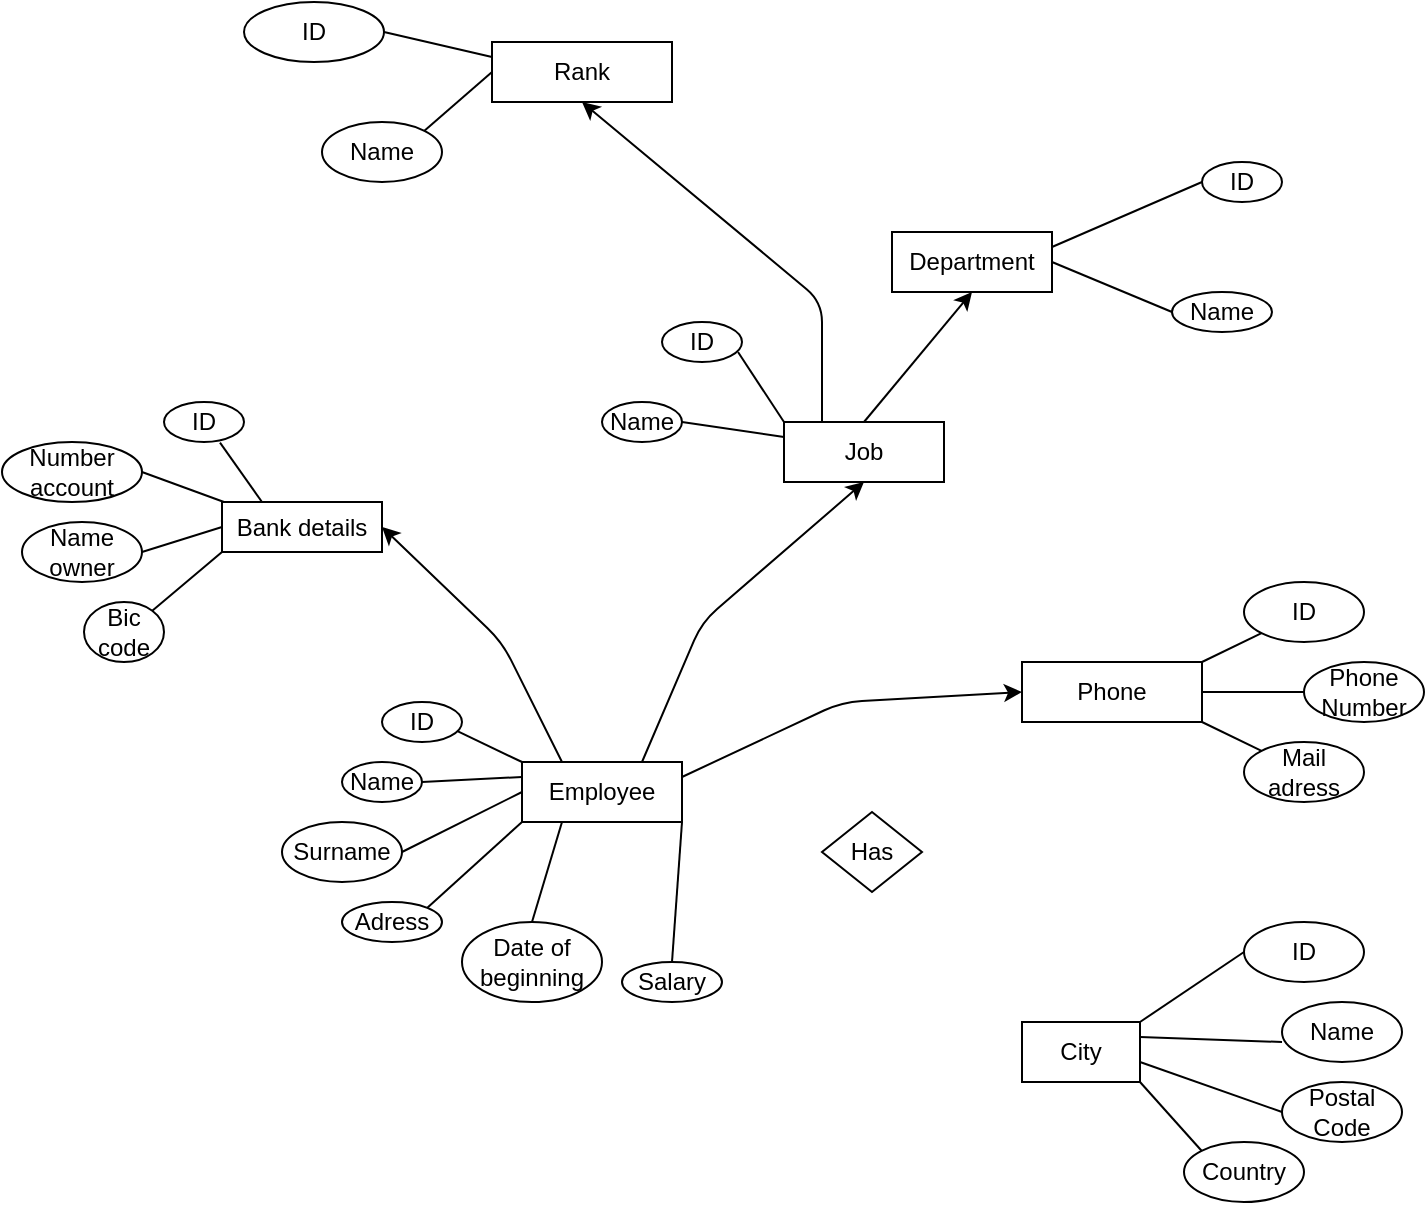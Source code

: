 <mxfile version="14.4.4" type="github">
  <diagram id="dUKlriAhat97oubzxFMH" name="Page-1">
    <mxGraphModel dx="1422" dy="791" grid="1" gridSize="10" guides="1" tooltips="1" connect="1" arrows="1" fold="1" page="1" pageScale="1" pageWidth="827" pageHeight="1169" math="0" shadow="0">
      <root>
        <mxCell id="0" />
        <mxCell id="1" parent="0" />
        <mxCell id="S6z84EZazb9VoYRG6gCT-1" value="Employee" style="rounded=0;whiteSpace=wrap;html=1;" parent="1" vertex="1">
          <mxGeometry x="290" y="420" width="80" height="30" as="geometry" />
        </mxCell>
        <mxCell id="S6z84EZazb9VoYRG6gCT-2" value="Adress" style="ellipse;whiteSpace=wrap;html=1;" parent="1" vertex="1">
          <mxGeometry x="200" y="490" width="50" height="20" as="geometry" />
        </mxCell>
        <mxCell id="S6z84EZazb9VoYRG6gCT-3" value="Mail adress" style="ellipse;whiteSpace=wrap;html=1;" parent="1" vertex="1">
          <mxGeometry x="651" y="410" width="60" height="30" as="geometry" />
        </mxCell>
        <mxCell id="S6z84EZazb9VoYRG6gCT-4" value="Surname" style="ellipse;whiteSpace=wrap;html=1;" parent="1" vertex="1">
          <mxGeometry x="170" y="450" width="60" height="30" as="geometry" />
        </mxCell>
        <mxCell id="S6z84EZazb9VoYRG6gCT-5" value="Name" style="ellipse;whiteSpace=wrap;html=1;" parent="1" vertex="1">
          <mxGeometry x="200" y="420" width="40" height="20" as="geometry" />
        </mxCell>
        <mxCell id="S6z84EZazb9VoYRG6gCT-6" value="ID" style="ellipse;whiteSpace=wrap;html=1;" parent="1" vertex="1">
          <mxGeometry x="220" y="390" width="40" height="20" as="geometry" />
        </mxCell>
        <mxCell id="S6z84EZazb9VoYRG6gCT-7" value="Date of beginning" style="ellipse;whiteSpace=wrap;html=1;" parent="1" vertex="1">
          <mxGeometry x="260" y="500" width="70" height="40" as="geometry" />
        </mxCell>
        <mxCell id="S6z84EZazb9VoYRG6gCT-8" value="" style="endArrow=none;html=1;entryX=0;entryY=0.5;entryDx=0;entryDy=0;" parent="1" target="S6z84EZazb9VoYRG6gCT-1" edge="1">
          <mxGeometry width="50" height="50" relative="1" as="geometry">
            <mxPoint x="230" y="465" as="sourcePoint" />
            <mxPoint x="290" y="430" as="targetPoint" />
          </mxGeometry>
        </mxCell>
        <mxCell id="S6z84EZazb9VoYRG6gCT-9" value="" style="endArrow=none;html=1;entryX=0;entryY=0.25;entryDx=0;entryDy=0;exitX=1;exitY=0.5;exitDx=0;exitDy=0;" parent="1" source="S6z84EZazb9VoYRG6gCT-5" target="S6z84EZazb9VoYRG6gCT-1" edge="1">
          <mxGeometry width="50" height="50" relative="1" as="geometry">
            <mxPoint x="240" y="475" as="sourcePoint" />
            <mxPoint x="301.04" y="456.19" as="targetPoint" />
          </mxGeometry>
        </mxCell>
        <mxCell id="S6z84EZazb9VoYRG6gCT-10" value="" style="endArrow=none;html=1;entryX=0;entryY=0;entryDx=0;entryDy=0;exitX=0.943;exitY=0.73;exitDx=0;exitDy=0;exitPerimeter=0;" parent="1" source="S6z84EZazb9VoYRG6gCT-6" target="S6z84EZazb9VoYRG6gCT-1" edge="1">
          <mxGeometry width="50" height="50" relative="1" as="geometry">
            <mxPoint x="258.96" y="409.41" as="sourcePoint" />
            <mxPoint x="320.0" y="390.6" as="targetPoint" />
          </mxGeometry>
        </mxCell>
        <mxCell id="S6z84EZazb9VoYRG6gCT-11" value="" style="endArrow=none;html=1;entryX=0;entryY=1;entryDx=0;entryDy=0;exitX=1;exitY=0;exitDx=0;exitDy=0;" parent="1" source="S6z84EZazb9VoYRG6gCT-2" target="S6z84EZazb9VoYRG6gCT-1" edge="1">
          <mxGeometry width="50" height="50" relative="1" as="geometry">
            <mxPoint x="260" y="495" as="sourcePoint" />
            <mxPoint x="321.04" y="476.19" as="targetPoint" />
          </mxGeometry>
        </mxCell>
        <mxCell id="S6z84EZazb9VoYRG6gCT-13" value="" style="endArrow=none;html=1;entryX=0.25;entryY=1;entryDx=0;entryDy=0;exitX=0.5;exitY=0;exitDx=0;exitDy=0;" parent="1" source="S6z84EZazb9VoYRG6gCT-7" target="S6z84EZazb9VoYRG6gCT-1" edge="1">
          <mxGeometry width="50" height="50" relative="1" as="geometry">
            <mxPoint x="301.32" y="521.16" as="sourcePoint" />
            <mxPoint x="320" y="460" as="targetPoint" />
          </mxGeometry>
        </mxCell>
        <mxCell id="S6z84EZazb9VoYRG6gCT-14" value="Phone" style="rounded=0;whiteSpace=wrap;html=1;" parent="1" vertex="1">
          <mxGeometry x="540" y="370" width="90" height="30" as="geometry" />
        </mxCell>
        <mxCell id="S6z84EZazb9VoYRG6gCT-15" value="ID" style="ellipse;whiteSpace=wrap;html=1;" parent="1" vertex="1">
          <mxGeometry x="651" y="330" width="60" height="30" as="geometry" />
        </mxCell>
        <mxCell id="S6z84EZazb9VoYRG6gCT-16" value="Phone Number" style="ellipse;whiteSpace=wrap;html=1;" parent="1" vertex="1">
          <mxGeometry x="681" y="370" width="60" height="30" as="geometry" />
        </mxCell>
        <mxCell id="S6z84EZazb9VoYRG6gCT-17" value="" style="endArrow=none;html=1;entryX=0;entryY=1;entryDx=0;entryDy=0;exitX=1;exitY=0;exitDx=0;exitDy=0;" parent="1" source="S6z84EZazb9VoYRG6gCT-14" target="S6z84EZazb9VoYRG6gCT-15" edge="1">
          <mxGeometry width="50" height="50" relative="1" as="geometry">
            <mxPoint x="451" y="450" as="sourcePoint" />
            <mxPoint x="501" y="400" as="targetPoint" />
          </mxGeometry>
        </mxCell>
        <mxCell id="S6z84EZazb9VoYRG6gCT-18" value="" style="endArrow=none;html=1;entryX=0;entryY=0.5;entryDx=0;entryDy=0;exitX=1;exitY=0.5;exitDx=0;exitDy=0;" parent="1" source="S6z84EZazb9VoYRG6gCT-14" target="S6z84EZazb9VoYRG6gCT-16" edge="1">
          <mxGeometry width="50" height="50" relative="1" as="geometry">
            <mxPoint x="640" y="380" as="sourcePoint" />
            <mxPoint x="669.787" y="365.607" as="targetPoint" />
          </mxGeometry>
        </mxCell>
        <mxCell id="S6z84EZazb9VoYRG6gCT-19" value="" style="endArrow=none;html=1;entryX=0;entryY=0;entryDx=0;entryDy=0;exitX=1;exitY=1;exitDx=0;exitDy=0;" parent="1" source="S6z84EZazb9VoYRG6gCT-14" target="S6z84EZazb9VoYRG6gCT-3" edge="1">
          <mxGeometry width="50" height="50" relative="1" as="geometry">
            <mxPoint x="650" y="390" as="sourcePoint" />
            <mxPoint x="679.787" y="375.607" as="targetPoint" />
          </mxGeometry>
        </mxCell>
        <mxCell id="S6z84EZazb9VoYRG6gCT-20" value="Has" style="rhombus;whiteSpace=wrap;html=1;" parent="1" vertex="1">
          <mxGeometry x="440" y="445" width="50" height="40" as="geometry" />
        </mxCell>
        <mxCell id="S6z84EZazb9VoYRG6gCT-23" value="Bank details" style="rounded=0;whiteSpace=wrap;html=1;" parent="1" vertex="1">
          <mxGeometry x="140" y="290" width="80" height="25" as="geometry" />
        </mxCell>
        <mxCell id="S6z84EZazb9VoYRG6gCT-24" value="ID" style="ellipse;whiteSpace=wrap;html=1;" parent="1" vertex="1">
          <mxGeometry x="111" y="240" width="40" height="20" as="geometry" />
        </mxCell>
        <mxCell id="S6z84EZazb9VoYRG6gCT-25" value="Number account" style="ellipse;whiteSpace=wrap;html=1;" parent="1" vertex="1">
          <mxGeometry x="30" y="260" width="70" height="30" as="geometry" />
        </mxCell>
        <mxCell id="S6z84EZazb9VoYRG6gCT-26" value="Name owner" style="ellipse;whiteSpace=wrap;html=1;" parent="1" vertex="1">
          <mxGeometry x="40" y="300" width="60" height="30" as="geometry" />
        </mxCell>
        <mxCell id="S6z84EZazb9VoYRG6gCT-28" style="edgeStyle=orthogonalEdgeStyle;rounded=0;orthogonalLoop=1;jettySize=auto;html=1;exitX=0.5;exitY=1;exitDx=0;exitDy=0;" parent="1" source="S6z84EZazb9VoYRG6gCT-26" target="S6z84EZazb9VoYRG6gCT-26" edge="1">
          <mxGeometry relative="1" as="geometry" />
        </mxCell>
        <mxCell id="S6z84EZazb9VoYRG6gCT-29" value="Bic code" style="ellipse;whiteSpace=wrap;html=1;" parent="1" vertex="1">
          <mxGeometry x="71" y="340" width="40" height="30" as="geometry" />
        </mxCell>
        <mxCell id="S6z84EZazb9VoYRG6gCT-30" value="" style="endArrow=none;html=1;exitX=0.7;exitY=1.017;exitDx=0;exitDy=0;entryX=0.25;entryY=0;entryDx=0;entryDy=0;exitPerimeter=0;" parent="1" source="S6z84EZazb9VoYRG6gCT-24" target="S6z84EZazb9VoYRG6gCT-23" edge="1">
          <mxGeometry width="50" height="50" relative="1" as="geometry">
            <mxPoint x="261" y="370" as="sourcePoint" />
            <mxPoint x="311" y="320" as="targetPoint" />
          </mxGeometry>
        </mxCell>
        <mxCell id="S6z84EZazb9VoYRG6gCT-31" value="" style="endArrow=none;html=1;exitX=1;exitY=0.5;exitDx=0;exitDy=0;" parent="1" source="S6z84EZazb9VoYRG6gCT-25" edge="1">
          <mxGeometry width="50" height="50" relative="1" as="geometry">
            <mxPoint x="155.346" y="266.968" as="sourcePoint" />
            <mxPoint x="141" y="290" as="targetPoint" />
          </mxGeometry>
        </mxCell>
        <mxCell id="S6z84EZazb9VoYRG6gCT-32" value="" style="endArrow=none;html=1;exitX=1;exitY=0.5;exitDx=0;exitDy=0;entryX=0;entryY=0.5;entryDx=0;entryDy=0;" parent="1" source="S6z84EZazb9VoYRG6gCT-26" target="S6z84EZazb9VoYRG6gCT-23" edge="1">
          <mxGeometry width="50" height="50" relative="1" as="geometry">
            <mxPoint x="165.346" y="276.968" as="sourcePoint" />
            <mxPoint x="180" y="310" as="targetPoint" />
          </mxGeometry>
        </mxCell>
        <mxCell id="S6z84EZazb9VoYRG6gCT-33" value="" style="endArrow=none;html=1;exitX=1;exitY=0;exitDx=0;exitDy=0;entryX=0;entryY=1;entryDx=0;entryDy=0;" parent="1" source="S6z84EZazb9VoYRG6gCT-29" target="S6z84EZazb9VoYRG6gCT-23" edge="1">
          <mxGeometry width="50" height="50" relative="1" as="geometry">
            <mxPoint x="175.346" y="286.968" as="sourcePoint" />
            <mxPoint x="190" y="320" as="targetPoint" />
          </mxGeometry>
        </mxCell>
        <mxCell id="S6z84EZazb9VoYRG6gCT-34" value="City" style="rounded=0;whiteSpace=wrap;html=1;" parent="1" vertex="1">
          <mxGeometry x="540" y="550" width="59" height="30" as="geometry" />
        </mxCell>
        <mxCell id="S6z84EZazb9VoYRG6gCT-35" value="Name" style="ellipse;whiteSpace=wrap;html=1;" parent="1" vertex="1">
          <mxGeometry x="670" y="540" width="60" height="30" as="geometry" />
        </mxCell>
        <mxCell id="S6z84EZazb9VoYRG6gCT-36" value="Postal Code" style="ellipse;whiteSpace=wrap;html=1;" parent="1" vertex="1">
          <mxGeometry x="670" y="580" width="60" height="30" as="geometry" />
        </mxCell>
        <mxCell id="S6z84EZazb9VoYRG6gCT-37" value="Country" style="ellipse;whiteSpace=wrap;html=1;" parent="1" vertex="1">
          <mxGeometry x="621" y="610" width="60" height="30" as="geometry" />
        </mxCell>
        <mxCell id="S6z84EZazb9VoYRG6gCT-38" value="" style="endArrow=none;html=1;exitX=1;exitY=1;exitDx=0;exitDy=0;entryX=0;entryY=0;entryDx=0;entryDy=0;" parent="1" source="S6z84EZazb9VoYRG6gCT-34" target="S6z84EZazb9VoYRG6gCT-37" edge="1">
          <mxGeometry width="50" height="50" relative="1" as="geometry">
            <mxPoint x="410" y="560" as="sourcePoint" />
            <mxPoint x="460" y="510" as="targetPoint" />
          </mxGeometry>
        </mxCell>
        <mxCell id="S6z84EZazb9VoYRG6gCT-39" value="" style="endArrow=none;html=1;entryX=1;entryY=0.667;entryDx=0;entryDy=0;exitX=0;exitY=0.5;exitDx=0;exitDy=0;entryPerimeter=0;" parent="1" source="S6z84EZazb9VoYRG6gCT-36" target="S6z84EZazb9VoYRG6gCT-34" edge="1">
          <mxGeometry width="50" height="50" relative="1" as="geometry">
            <mxPoint x="420" y="570" as="sourcePoint" />
            <mxPoint x="470" y="520" as="targetPoint" />
          </mxGeometry>
        </mxCell>
        <mxCell id="S6z84EZazb9VoYRG6gCT-40" value="" style="endArrow=none;html=1;exitX=1;exitY=0.25;exitDx=0;exitDy=0;entryX=0;entryY=0.667;entryDx=0;entryDy=0;entryPerimeter=0;" parent="1" source="S6z84EZazb9VoYRG6gCT-34" target="S6z84EZazb9VoYRG6gCT-35" edge="1">
          <mxGeometry width="50" height="50" relative="1" as="geometry">
            <mxPoint x="430" y="580" as="sourcePoint" />
            <mxPoint x="480" y="530" as="targetPoint" />
          </mxGeometry>
        </mxCell>
        <mxCell id="S6z84EZazb9VoYRG6gCT-41" value="Department" style="rounded=0;whiteSpace=wrap;html=1;" parent="1" vertex="1">
          <mxGeometry x="475" y="155" width="80" height="30" as="geometry" />
        </mxCell>
        <mxCell id="S6z84EZazb9VoYRG6gCT-42" value="ID" style="ellipse;whiteSpace=wrap;html=1;" parent="1" vertex="1">
          <mxGeometry x="651" y="500" width="60" height="30" as="geometry" />
        </mxCell>
        <mxCell id="S6z84EZazb9VoYRG6gCT-43" value="" style="endArrow=none;html=1;entryX=0;entryY=0.5;entryDx=0;entryDy=0;" parent="1" target="S6z84EZazb9VoYRG6gCT-42" edge="1">
          <mxGeometry width="50" height="50" relative="1" as="geometry">
            <mxPoint x="599" y="550" as="sourcePoint" />
            <mxPoint x="670.0" y="532.51" as="targetPoint" />
          </mxGeometry>
        </mxCell>
        <mxCell id="S6z84EZazb9VoYRG6gCT-45" value="ID" style="ellipse;whiteSpace=wrap;html=1;" parent="1" vertex="1">
          <mxGeometry x="630" y="120" width="40" height="20" as="geometry" />
        </mxCell>
        <mxCell id="S6z84EZazb9VoYRG6gCT-46" value="Name" style="ellipse;whiteSpace=wrap;html=1;" parent="1" vertex="1">
          <mxGeometry x="615" y="185" width="50" height="20" as="geometry" />
        </mxCell>
        <mxCell id="S6z84EZazb9VoYRG6gCT-47" value="" style="endArrow=none;html=1;exitX=0;exitY=0.5;exitDx=0;exitDy=0;entryX=1;entryY=0.25;entryDx=0;entryDy=0;" parent="1" source="S6z84EZazb9VoYRG6gCT-45" target="S6z84EZazb9VoYRG6gCT-41" edge="1">
          <mxGeometry width="50" height="50" relative="1" as="geometry">
            <mxPoint x="636" y="325" as="sourcePoint" />
            <mxPoint x="686" y="275" as="targetPoint" />
          </mxGeometry>
        </mxCell>
        <mxCell id="S6z84EZazb9VoYRG6gCT-48" value="" style="endArrow=none;html=1;exitX=0;exitY=0.5;exitDx=0;exitDy=0;entryX=1;entryY=0.5;entryDx=0;entryDy=0;" parent="1" source="S6z84EZazb9VoYRG6gCT-46" target="S6z84EZazb9VoYRG6gCT-41" edge="1">
          <mxGeometry width="50" height="50" relative="1" as="geometry">
            <mxPoint x="761" y="165" as="sourcePoint" />
            <mxPoint x="726" y="182.5" as="targetPoint" />
          </mxGeometry>
        </mxCell>
        <mxCell id="7Pe9qCtPHlcF41btI4ql-4" value="Job" style="rounded=0;whiteSpace=wrap;html=1;" vertex="1" parent="1">
          <mxGeometry x="421" y="250" width="80" height="30" as="geometry" />
        </mxCell>
        <mxCell id="7Pe9qCtPHlcF41btI4ql-7" value="Name" style="ellipse;whiteSpace=wrap;html=1;" vertex="1" parent="1">
          <mxGeometry x="330" y="240" width="40" height="20" as="geometry" />
        </mxCell>
        <mxCell id="7Pe9qCtPHlcF41btI4ql-8" value="ID" style="ellipse;whiteSpace=wrap;html=1;" vertex="1" parent="1">
          <mxGeometry x="360" y="200" width="40" height="20" as="geometry" />
        </mxCell>
        <mxCell id="7Pe9qCtPHlcF41btI4ql-11" value="" style="endArrow=none;html=1;entryX=0;entryY=0.25;entryDx=0;entryDy=0;exitX=1;exitY=0.5;exitDx=0;exitDy=0;" edge="1" parent="1" source="7Pe9qCtPHlcF41btI4ql-7" target="7Pe9qCtPHlcF41btI4ql-4">
          <mxGeometry width="50" height="50" relative="1" as="geometry">
            <mxPoint x="380" y="305" as="sourcePoint" />
            <mxPoint x="441.04" y="286.19" as="targetPoint" />
          </mxGeometry>
        </mxCell>
        <mxCell id="7Pe9qCtPHlcF41btI4ql-12" value="" style="endArrow=none;html=1;entryX=0;entryY=0;entryDx=0;entryDy=0;" edge="1" parent="1" target="7Pe9qCtPHlcF41btI4ql-4">
          <mxGeometry width="50" height="50" relative="1" as="geometry">
            <mxPoint x="398" y="215" as="sourcePoint" />
            <mxPoint x="460" y="220.6" as="targetPoint" />
          </mxGeometry>
        </mxCell>
        <mxCell id="7Pe9qCtPHlcF41btI4ql-29" value="Rank" style="rounded=0;whiteSpace=wrap;html=1;" vertex="1" parent="1">
          <mxGeometry x="275" y="60" width="90" height="30" as="geometry" />
        </mxCell>
        <mxCell id="7Pe9qCtPHlcF41btI4ql-30" value="ID" style="ellipse;whiteSpace=wrap;html=1;" vertex="1" parent="1">
          <mxGeometry x="151" y="40" width="70" height="30" as="geometry" />
        </mxCell>
        <mxCell id="7Pe9qCtPHlcF41btI4ql-31" value="Name" style="ellipse;whiteSpace=wrap;html=1;" vertex="1" parent="1">
          <mxGeometry x="190" y="100" width="60" height="30" as="geometry" />
        </mxCell>
        <mxCell id="7Pe9qCtPHlcF41btI4ql-32" value="" style="endArrow=none;html=1;entryX=1;entryY=0.5;entryDx=0;entryDy=0;exitX=0;exitY=0.25;exitDx=0;exitDy=0;" edge="1" parent="1" source="7Pe9qCtPHlcF41btI4ql-29" target="7Pe9qCtPHlcF41btI4ql-30">
          <mxGeometry width="50" height="50" relative="1" as="geometry">
            <mxPoint x="186" y="140" as="sourcePoint" />
            <mxPoint x="236" y="90" as="targetPoint" />
          </mxGeometry>
        </mxCell>
        <mxCell id="7Pe9qCtPHlcF41btI4ql-33" value="" style="endArrow=none;html=1;entryX=1;entryY=0;entryDx=0;entryDy=0;exitX=0;exitY=0.5;exitDx=0;exitDy=0;" edge="1" parent="1" source="7Pe9qCtPHlcF41btI4ql-29" target="7Pe9qCtPHlcF41btI4ql-31">
          <mxGeometry width="50" height="50" relative="1" as="geometry">
            <mxPoint x="375" y="70" as="sourcePoint" />
            <mxPoint x="404.787" y="55.607" as="targetPoint" />
          </mxGeometry>
        </mxCell>
        <mxCell id="7Pe9qCtPHlcF41btI4ql-35" value="Salary" style="ellipse;whiteSpace=wrap;html=1;" vertex="1" parent="1">
          <mxGeometry x="340" y="520" width="50" height="20" as="geometry" />
        </mxCell>
        <mxCell id="7Pe9qCtPHlcF41btI4ql-36" value="" style="endArrow=none;html=1;entryX=1;entryY=1;entryDx=0;entryDy=0;exitX=0.5;exitY=0;exitDx=0;exitDy=0;" edge="1" parent="1" source="7Pe9qCtPHlcF41btI4ql-35" target="S6z84EZazb9VoYRG6gCT-1">
          <mxGeometry width="50" height="50" relative="1" as="geometry">
            <mxPoint x="400" y="525" as="sourcePoint" />
            <mxPoint x="430" y="480" as="targetPoint" />
          </mxGeometry>
        </mxCell>
        <mxCell id="7Pe9qCtPHlcF41btI4ql-37" value="" style="endArrow=classic;html=1;exitX=0.75;exitY=0;exitDx=0;exitDy=0;entryX=0.5;entryY=1;entryDx=0;entryDy=0;" edge="1" parent="1" source="S6z84EZazb9VoYRG6gCT-1" target="7Pe9qCtPHlcF41btI4ql-4">
          <mxGeometry width="50" height="50" relative="1" as="geometry">
            <mxPoint x="490" y="370" as="sourcePoint" />
            <mxPoint x="330" y="300" as="targetPoint" />
            <Array as="points">
              <mxPoint x="380" y="350" />
            </Array>
          </mxGeometry>
        </mxCell>
        <mxCell id="7Pe9qCtPHlcF41btI4ql-38" value="" style="endArrow=classic;html=1;exitX=1;exitY=0.25;exitDx=0;exitDy=0;entryX=0;entryY=0.5;entryDx=0;entryDy=0;" edge="1" parent="1" source="S6z84EZazb9VoYRG6gCT-1" target="S6z84EZazb9VoYRG6gCT-14">
          <mxGeometry width="50" height="50" relative="1" as="geometry">
            <mxPoint x="490" y="370" as="sourcePoint" />
            <mxPoint x="540" y="320" as="targetPoint" />
            <Array as="points">
              <mxPoint x="450" y="390" />
            </Array>
          </mxGeometry>
        </mxCell>
        <mxCell id="7Pe9qCtPHlcF41btI4ql-39" value="" style="endArrow=classic;html=1;exitX=0.25;exitY=0;exitDx=0;exitDy=0;entryX=1;entryY=0.5;entryDx=0;entryDy=0;" edge="1" parent="1" source="S6z84EZazb9VoYRG6gCT-1" target="S6z84EZazb9VoYRG6gCT-23">
          <mxGeometry width="50" height="50" relative="1" as="geometry">
            <mxPoint x="490" y="370" as="sourcePoint" />
            <mxPoint x="540" y="320" as="targetPoint" />
            <Array as="points">
              <mxPoint x="280" y="360" />
            </Array>
          </mxGeometry>
        </mxCell>
        <mxCell id="7Pe9qCtPHlcF41btI4ql-40" value="" style="endArrow=classic;html=1;entryX=0.5;entryY=1;entryDx=0;entryDy=0;exitX=0.5;exitY=0;exitDx=0;exitDy=0;" edge="1" parent="1" source="7Pe9qCtPHlcF41btI4ql-4" target="S6z84EZazb9VoYRG6gCT-41">
          <mxGeometry width="50" height="50" relative="1" as="geometry">
            <mxPoint x="475" y="250" as="sourcePoint" />
            <mxPoint x="525" y="200" as="targetPoint" />
          </mxGeometry>
        </mxCell>
        <mxCell id="7Pe9qCtPHlcF41btI4ql-41" value="" style="endArrow=classic;html=1;entryX=0.5;entryY=1;entryDx=0;entryDy=0;" edge="1" parent="1" target="7Pe9qCtPHlcF41btI4ql-29">
          <mxGeometry width="50" height="50" relative="1" as="geometry">
            <mxPoint x="440" y="250" as="sourcePoint" />
            <mxPoint x="430" y="140" as="targetPoint" />
            <Array as="points">
              <mxPoint x="440" y="190" />
            </Array>
          </mxGeometry>
        </mxCell>
      </root>
    </mxGraphModel>
  </diagram>
</mxfile>

